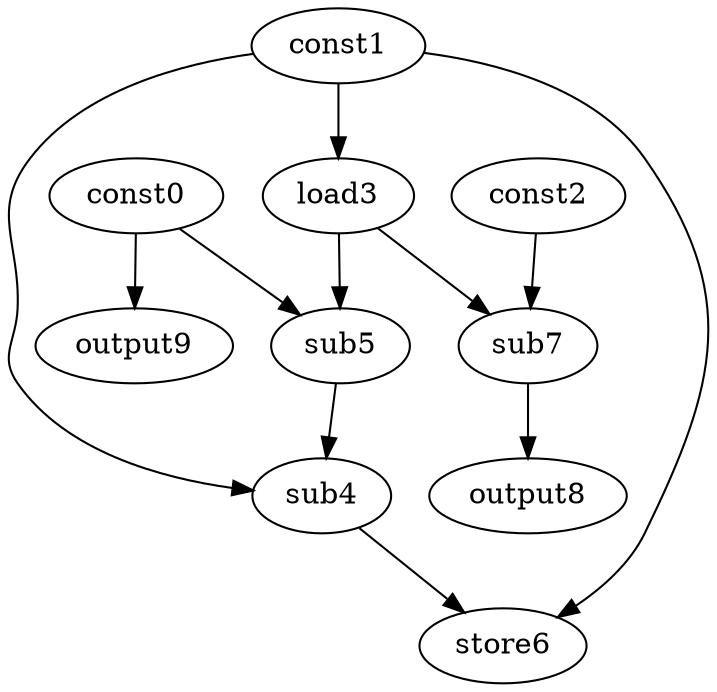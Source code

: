 digraph G { 
const0[opcode=const]; 
const1[opcode=const]; 
const2[opcode=const]; 
load3[opcode=load]; 
sub4[opcode=sub]; 
sub5[opcode=sub]; 
store6[opcode=store]; 
sub7[opcode=sub]; 
output8[opcode=output]; 
output9[opcode=output]; 
const1->load3[operand=0];
const0->output9[operand=0];
const0->sub5[operand=0];
load3->sub5[operand=1];
const2->sub7[operand=0];
load3->sub7[operand=1];
const1->sub4[operand=0];
sub5->sub4[operand=1];
sub7->output8[operand=0];
const1->store6[operand=0];
sub4->store6[operand=1];
}
